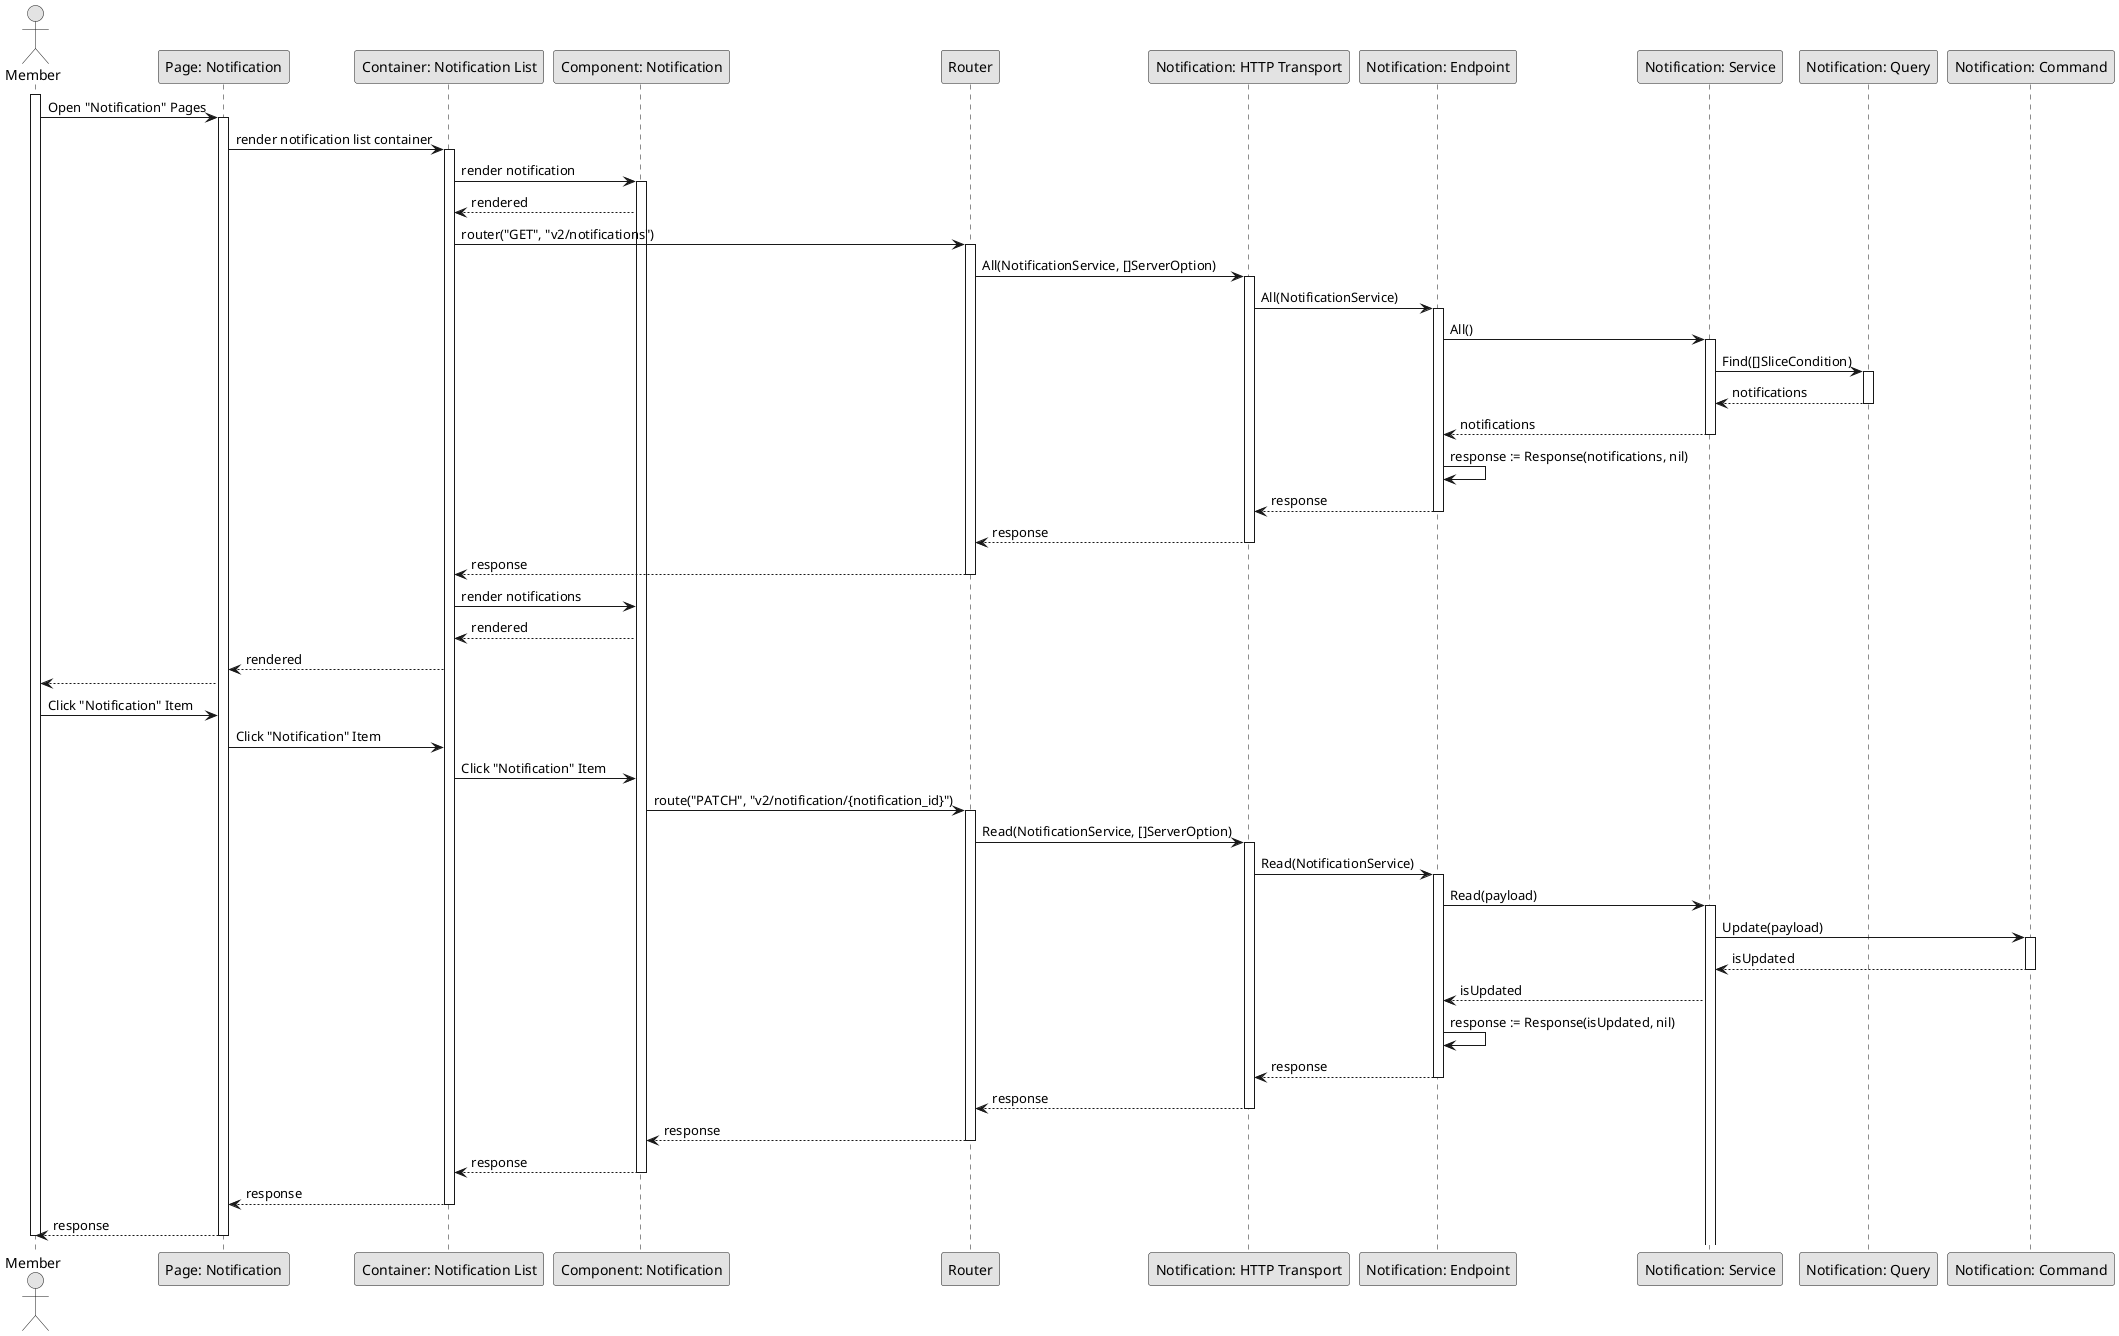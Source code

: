 @startuml ReadNotification

skinparam Monochrome true
skinparam Shadowing false

actor Member
participant "Page: Notification" as NotificationPage
participant "Container: Notification List" as NotificationListContainer
participant "Component: Notification" as Notification
participant "Router" as Router
participant "Notification: HTTP Transport" as NotificationHTTPTransport
participant "Notification: Endpoint" as NotificationEndpoint
participant "Notification: Service" as NotificationService
participant "Notification: Query" as NotificationQuery
participant "Notification: Command" as NotificationCommand

activate Member

Member->NotificationPage: Open "Notification" Pages
activate NotificationPage
NotificationPage->NotificationListContainer: render notification list container
activate NotificationListContainer
NotificationListContainer->Notification: render notification
activate Notification
Notification-->NotificationListContainer: rendered
NotificationListContainer->Router: router("GET", "v2/notifications")
activate Router
Router->NotificationHTTPTransport: All(NotificationService, []ServerOption)
activate NotificationHTTPTransport
NotificationHTTPTransport->NotificationEndpoint: All(NotificationService)
activate NotificationEndpoint
NotificationEndpoint->NotificationService: All()
activate NotificationService
NotificationService->NotificationQuery: Find([]SliceCondition)
activate NotificationQuery
NotificationQuery-->NotificationService: notifications
deactivate NotificationQuery
NotificationService-->NotificationEndpoint: notifications
deactivate NotificationService
NotificationEndpoint->NotificationEndpoint: response := Response(notifications, nil)
NotificationEndpoint-->NotificationHTTPTransport: response
deactivate NotificationEndpoint
NotificationHTTPTransport-->Router: response
deactivate NotificationHTTPTransport
Router-->NotificationListContainer: response
deactivate Router
NotificationListContainer->Notification: render notifications
Notification-->NotificationListContainer: rendered
NotificationListContainer-->NotificationPage: rendered
NotificationPage-->Member

Member->NotificationPage: Click "Notification" Item
NotificationPage->NotificationListContainer: Click "Notification" Item
NotificationListContainer->Notification: Click "Notification" Item
Notification->Router: route("PATCH", "v2/notification/{notification_id}")
activate Router
Router->NotificationHTTPTransport: Read(NotificationService, []ServerOption)
activate NotificationHTTPTransport
NotificationHTTPTransport->NotificationEndpoint: Read(NotificationService)
activate NotificationEndpoint
NotificationEndpoint->NotificationService: Read(payload)
activate NotificationService
NotificationService->NotificationCommand: Update(payload)
activate NotificationCommand
NotificationCommand-->NotificationService: isUpdated
deactivate NotificationCommand
NotificationService-->NotificationEndpoint: isUpdated
NotificationEndpoint->NotificationEndpoint: response := Response(isUpdated, nil)
NotificationEndpoint-->NotificationHTTPTransport: response
deactivate NotificationEndpoint
NotificationHTTPTransport-->Router: response
deactivate NotificationHTTPTransport
Router-->Notification: response
deactivate Router
Notification-->NotificationListContainer: response
deactivate Notification
NotificationListContainer-->NotificationPage: response
deactivate NotificationListContainer
NotificationPage-->Member: response
deactivate NotificationPage

deactivate Member

@enduml